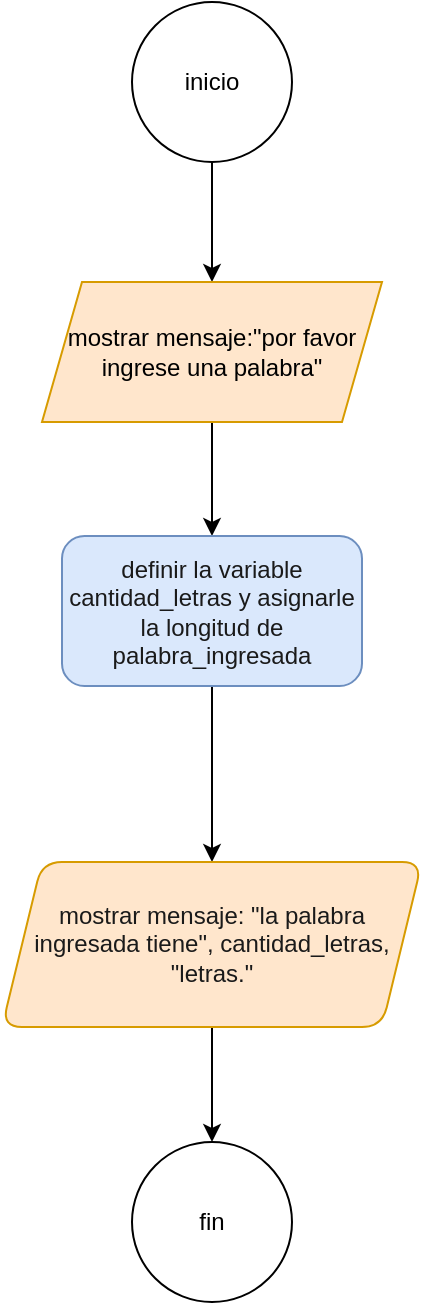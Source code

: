 <mxfile version="24.7.6">
  <diagram id="C5RBs43oDa-KdzZeNtuy" name="Page-1">
    <mxGraphModel dx="954" dy="557" grid="1" gridSize="10" guides="1" tooltips="1" connect="1" arrows="1" fold="1" page="1" pageScale="1" pageWidth="827" pageHeight="1169" math="0" shadow="0">
      <root>
        <mxCell id="WIyWlLk6GJQsqaUBKTNV-0" />
        <mxCell id="WIyWlLk6GJQsqaUBKTNV-1" parent="WIyWlLk6GJQsqaUBKTNV-0" />
        <mxCell id="gAMTQTp1d-hBrhkFOfOa-3" value="" style="edgeStyle=orthogonalEdgeStyle;rounded=0;orthogonalLoop=1;jettySize=auto;html=1;" edge="1" parent="WIyWlLk6GJQsqaUBKTNV-1" source="gAMTQTp1d-hBrhkFOfOa-0" target="gAMTQTp1d-hBrhkFOfOa-2">
          <mxGeometry relative="1" as="geometry" />
        </mxCell>
        <mxCell id="gAMTQTp1d-hBrhkFOfOa-0" value="inicio" style="ellipse;whiteSpace=wrap;html=1;aspect=fixed;" vertex="1" parent="WIyWlLk6GJQsqaUBKTNV-1">
          <mxGeometry x="370" y="280" width="80" height="80" as="geometry" />
        </mxCell>
        <mxCell id="gAMTQTp1d-hBrhkFOfOa-7" value="" style="edgeStyle=orthogonalEdgeStyle;rounded=0;orthogonalLoop=1;jettySize=auto;html=1;" edge="1" parent="WIyWlLk6GJQsqaUBKTNV-1" source="gAMTQTp1d-hBrhkFOfOa-2" target="gAMTQTp1d-hBrhkFOfOa-6">
          <mxGeometry relative="1" as="geometry" />
        </mxCell>
        <mxCell id="gAMTQTp1d-hBrhkFOfOa-2" value="mostrar mensaje:&quot;por favor ingrese una palabra&quot;" style="shape=parallelogram;perimeter=parallelogramPerimeter;whiteSpace=wrap;html=1;fixedSize=1;fillColor=#ffe6cc;strokeColor=#d79b00;" vertex="1" parent="WIyWlLk6GJQsqaUBKTNV-1">
          <mxGeometry x="325" y="420" width="170" height="70" as="geometry" />
        </mxCell>
        <mxCell id="gAMTQTp1d-hBrhkFOfOa-9" value="" style="edgeStyle=orthogonalEdgeStyle;rounded=0;orthogonalLoop=1;jettySize=auto;html=1;" edge="1" parent="WIyWlLk6GJQsqaUBKTNV-1" source="gAMTQTp1d-hBrhkFOfOa-6" target="gAMTQTp1d-hBrhkFOfOa-8">
          <mxGeometry relative="1" as="geometry" />
        </mxCell>
        <mxCell id="gAMTQTp1d-hBrhkFOfOa-6" value="&lt;span style=&quot;color: rgb(26, 26, 26);&quot;&gt;definir la variable cantidad_letras y asignarle la longitud de palabra_ingresada&lt;/span&gt;" style="rounded=1;whiteSpace=wrap;html=1;fillColor=#dae8fc;strokeColor=#6c8ebf;" vertex="1" parent="WIyWlLk6GJQsqaUBKTNV-1">
          <mxGeometry x="335" y="547" width="150" height="75" as="geometry" />
        </mxCell>
        <mxCell id="gAMTQTp1d-hBrhkFOfOa-11" value="" style="edgeStyle=orthogonalEdgeStyle;rounded=0;orthogonalLoop=1;jettySize=auto;html=1;" edge="1" parent="WIyWlLk6GJQsqaUBKTNV-1" source="gAMTQTp1d-hBrhkFOfOa-8" target="gAMTQTp1d-hBrhkFOfOa-10">
          <mxGeometry relative="1" as="geometry" />
        </mxCell>
        <mxCell id="gAMTQTp1d-hBrhkFOfOa-8" value="&lt;span style=&quot;color: rgb(26, 26, 26);&quot;&gt;mostrar mensaje: &quot;la palabra ingresada tiene&quot;, cantidad_letras, &quot;letras.&quot;&lt;/span&gt;" style="shape=parallelogram;perimeter=parallelogramPerimeter;whiteSpace=wrap;html=1;fixedSize=1;rounded=1;fillColor=#ffe6cc;strokeColor=#d79b00;" vertex="1" parent="WIyWlLk6GJQsqaUBKTNV-1">
          <mxGeometry x="305" y="710" width="210" height="82.5" as="geometry" />
        </mxCell>
        <mxCell id="gAMTQTp1d-hBrhkFOfOa-10" value="fin" style="ellipse;whiteSpace=wrap;html=1;rounded=1;" vertex="1" parent="WIyWlLk6GJQsqaUBKTNV-1">
          <mxGeometry x="370" y="850" width="80" height="80" as="geometry" />
        </mxCell>
      </root>
    </mxGraphModel>
  </diagram>
</mxfile>
